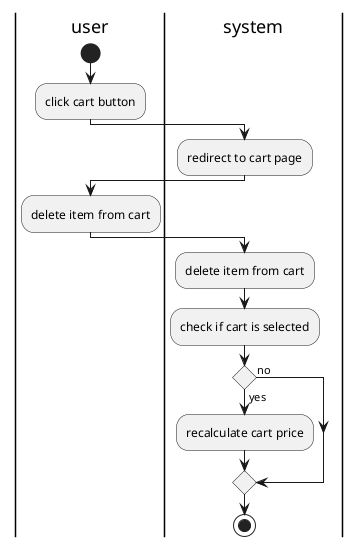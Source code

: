 @startuml delete from cart

|user|
start
:click cart button;
|system|
:redirect to cart page;
|user|
:delete item from cart;
|system|
:delete item from cart;
:check if cart is selected;
if() then (yes)
:recalculate cart price;
else (no)
endif
stop


@enduml